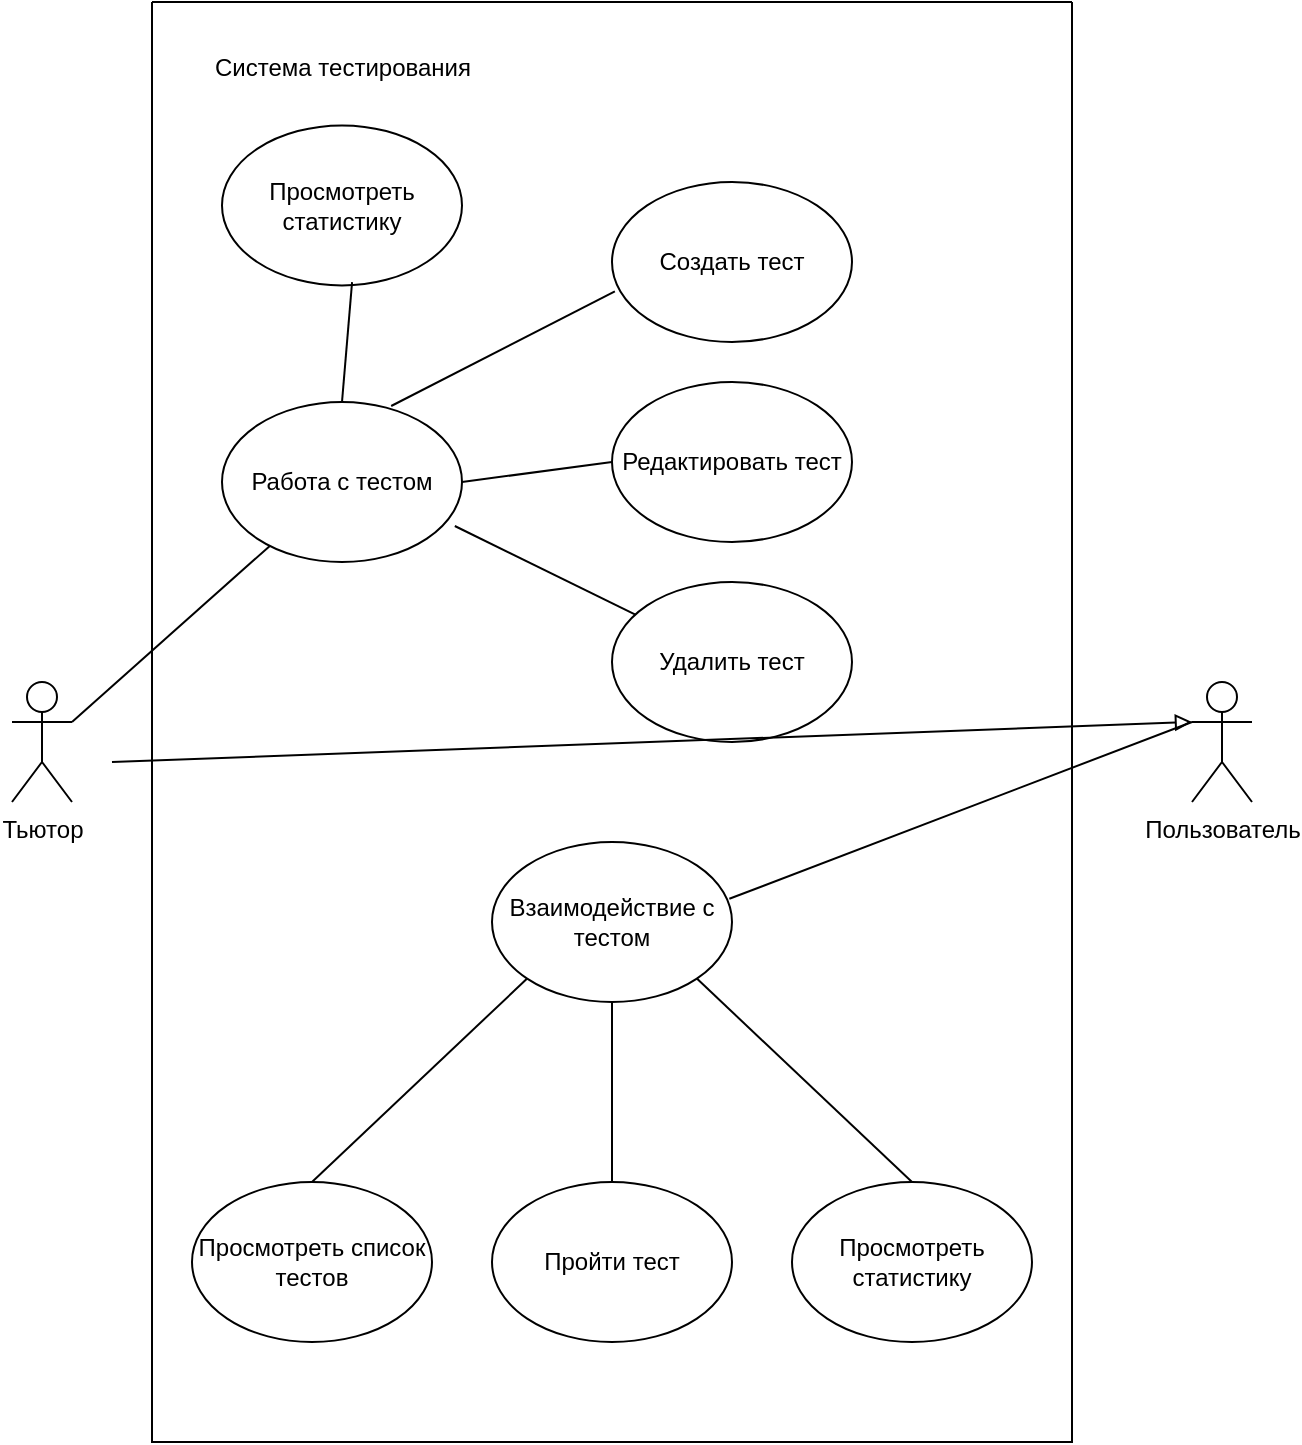 <mxfile version="22.0.4" type="device">
  <diagram name="Страница — 1" id="FOCWOrhnHmGLOFquA8U6">
    <mxGraphModel dx="1304" dy="718" grid="1" gridSize="10" guides="1" tooltips="1" connect="1" arrows="1" fold="1" page="1" pageScale="1" pageWidth="827" pageHeight="1169" math="0" shadow="0">
      <root>
        <mxCell id="0" />
        <mxCell id="1" parent="0" />
        <mxCell id="mvhSTo44je8Wj7MuLDzE-1" value="Тьютор" style="shape=umlActor;verticalLabelPosition=bottom;verticalAlign=top;html=1;outlineConnect=0;" parent="1" vertex="1">
          <mxGeometry x="180" y="540" width="30" height="60" as="geometry" />
        </mxCell>
        <mxCell id="mvhSTo44je8Wj7MuLDzE-4" value="Пользователь" style="shape=umlActor;verticalLabelPosition=bottom;verticalAlign=top;html=1;outlineConnect=0;" parent="1" vertex="1">
          <mxGeometry x="770" y="540" width="30" height="60" as="geometry" />
        </mxCell>
        <mxCell id="mvhSTo44je8Wj7MuLDzE-6" value="" style="swimlane;startSize=0;" parent="1" vertex="1">
          <mxGeometry x="250" y="200" width="460" height="720" as="geometry">
            <mxRectangle x="340" y="200" width="50" height="40" as="alternateBounds" />
          </mxGeometry>
        </mxCell>
        <mxCell id="mvhSTo44je8Wj7MuLDzE-8" value="Пройти тест" style="ellipse;whiteSpace=wrap;html=1;" parent="mvhSTo44je8Wj7MuLDzE-6" vertex="1">
          <mxGeometry x="170" y="590" width="120" height="80" as="geometry" />
        </mxCell>
        <mxCell id="mvhSTo44je8Wj7MuLDzE-9" value="Создать тест" style="ellipse;whiteSpace=wrap;html=1;" parent="mvhSTo44je8Wj7MuLDzE-6" vertex="1">
          <mxGeometry x="230" y="90" width="120" height="80" as="geometry" />
        </mxCell>
        <mxCell id="mvhSTo44je8Wj7MuLDzE-7" value="Система тестирования" style="text;html=1;align=center;verticalAlign=middle;resizable=0;points=[];autosize=1;strokeColor=none;fillColor=none;" parent="mvhSTo44je8Wj7MuLDzE-6" vertex="1">
          <mxGeometry x="20" y="18" width="150" height="30" as="geometry" />
        </mxCell>
        <mxCell id="mvhSTo44je8Wj7MuLDzE-10" value="Редактировать тест" style="ellipse;whiteSpace=wrap;html=1;" parent="mvhSTo44je8Wj7MuLDzE-6" vertex="1">
          <mxGeometry x="230" y="190" width="120" height="80" as="geometry" />
        </mxCell>
        <mxCell id="mvhSTo44je8Wj7MuLDzE-13" value="Удалить тест" style="ellipse;whiteSpace=wrap;html=1;" parent="mvhSTo44je8Wj7MuLDzE-6" vertex="1">
          <mxGeometry x="230" y="290" width="120" height="80" as="geometry" />
        </mxCell>
        <mxCell id="mvhSTo44je8Wj7MuLDzE-14" value="Просмотреть список тестов" style="ellipse;whiteSpace=wrap;html=1;" parent="mvhSTo44je8Wj7MuLDzE-6" vertex="1">
          <mxGeometry x="20" y="590" width="120" height="80" as="geometry" />
        </mxCell>
        <mxCell id="mvhSTo44je8Wj7MuLDzE-15" value="Просмотреть статистику" style="ellipse;whiteSpace=wrap;html=1;" parent="mvhSTo44je8Wj7MuLDzE-6" vertex="1">
          <mxGeometry x="320" y="590" width="120" height="80" as="geometry" />
        </mxCell>
        <mxCell id="MvQgMZ7BI3ZKvnjpF798-9" value="Работа с тестом" style="ellipse;whiteSpace=wrap;html=1;" vertex="1" parent="mvhSTo44je8Wj7MuLDzE-6">
          <mxGeometry x="35" y="200" width="120" height="80" as="geometry" />
        </mxCell>
        <mxCell id="MvQgMZ7BI3ZKvnjpF798-11" value="" style="endArrow=none;html=1;rounded=0;entryX=0.012;entryY=0.684;entryDx=0;entryDy=0;entryPerimeter=0;exitX=0.705;exitY=0.025;exitDx=0;exitDy=0;exitPerimeter=0;" edge="1" parent="mvhSTo44je8Wj7MuLDzE-6" source="MvQgMZ7BI3ZKvnjpF798-9" target="mvhSTo44je8Wj7MuLDzE-9">
          <mxGeometry width="50" height="50" relative="1" as="geometry">
            <mxPoint x="140" y="200" as="sourcePoint" />
            <mxPoint x="190" y="150" as="targetPoint" />
          </mxGeometry>
        </mxCell>
        <mxCell id="MvQgMZ7BI3ZKvnjpF798-12" value="" style="endArrow=none;html=1;rounded=0;entryX=0;entryY=0.5;entryDx=0;entryDy=0;exitX=1;exitY=0.5;exitDx=0;exitDy=0;" edge="1" parent="mvhSTo44je8Wj7MuLDzE-6" source="MvQgMZ7BI3ZKvnjpF798-9" target="mvhSTo44je8Wj7MuLDzE-10">
          <mxGeometry width="50" height="50" relative="1" as="geometry">
            <mxPoint x="130" y="212" as="sourcePoint" />
            <mxPoint x="241" y="155" as="targetPoint" />
          </mxGeometry>
        </mxCell>
        <mxCell id="MvQgMZ7BI3ZKvnjpF798-13" value="" style="endArrow=none;html=1;rounded=0;exitX=0.97;exitY=0.775;exitDx=0;exitDy=0;exitPerimeter=0;" edge="1" parent="mvhSTo44je8Wj7MuLDzE-6" source="MvQgMZ7BI3ZKvnjpF798-9" target="mvhSTo44je8Wj7MuLDzE-13">
          <mxGeometry width="50" height="50" relative="1" as="geometry">
            <mxPoint x="165" y="250" as="sourcePoint" />
            <mxPoint x="240" y="240" as="targetPoint" />
          </mxGeometry>
        </mxCell>
        <mxCell id="MvQgMZ7BI3ZKvnjpF798-14" value="Взаимодействие с тестом" style="ellipse;whiteSpace=wrap;html=1;" vertex="1" parent="mvhSTo44je8Wj7MuLDzE-6">
          <mxGeometry x="170" y="420" width="120" height="80" as="geometry" />
        </mxCell>
        <mxCell id="MvQgMZ7BI3ZKvnjpF798-15" value="" style="endArrow=none;html=1;rounded=0;exitX=0.5;exitY=0;exitDx=0;exitDy=0;entryX=0;entryY=1;entryDx=0;entryDy=0;" edge="1" parent="mvhSTo44je8Wj7MuLDzE-6" source="mvhSTo44je8Wj7MuLDzE-14" target="MvQgMZ7BI3ZKvnjpF798-14">
          <mxGeometry width="50" height="50" relative="1" as="geometry">
            <mxPoint x="70" y="560" as="sourcePoint" />
            <mxPoint x="120" y="510" as="targetPoint" />
          </mxGeometry>
        </mxCell>
        <mxCell id="MvQgMZ7BI3ZKvnjpF798-16" value="" style="endArrow=none;html=1;rounded=0;entryX=0.5;entryY=1;entryDx=0;entryDy=0;" edge="1" parent="mvhSTo44je8Wj7MuLDzE-6" source="mvhSTo44je8Wj7MuLDzE-8" target="MvQgMZ7BI3ZKvnjpF798-14">
          <mxGeometry width="50" height="50" relative="1" as="geometry">
            <mxPoint x="90" y="600" as="sourcePoint" />
            <mxPoint x="198" y="498" as="targetPoint" />
          </mxGeometry>
        </mxCell>
        <mxCell id="MvQgMZ7BI3ZKvnjpF798-17" value="" style="endArrow=none;html=1;rounded=0;entryX=1;entryY=1;entryDx=0;entryDy=0;exitX=0.5;exitY=0;exitDx=0;exitDy=0;" edge="1" parent="mvhSTo44je8Wj7MuLDzE-6" source="mvhSTo44je8Wj7MuLDzE-15" target="MvQgMZ7BI3ZKvnjpF798-14">
          <mxGeometry width="50" height="50" relative="1" as="geometry">
            <mxPoint x="240" y="600" as="sourcePoint" />
            <mxPoint x="240" y="510" as="targetPoint" />
          </mxGeometry>
        </mxCell>
        <mxCell id="MvQgMZ7BI3ZKvnjpF798-21" value="Просмотреть статистику" style="ellipse;whiteSpace=wrap;html=1;" vertex="1" parent="mvhSTo44je8Wj7MuLDzE-6">
          <mxGeometry x="35" y="61.72" width="120" height="80" as="geometry" />
        </mxCell>
        <mxCell id="MvQgMZ7BI3ZKvnjpF798-22" value="" style="endArrow=none;html=1;rounded=0;entryX=0.5;entryY=0;entryDx=0;entryDy=0;exitX=0.542;exitY=0.979;exitDx=0;exitDy=0;exitPerimeter=0;" edge="1" source="MvQgMZ7BI3ZKvnjpF798-21" parent="mvhSTo44je8Wj7MuLDzE-6" target="MvQgMZ7BI3ZKvnjpF798-9">
          <mxGeometry width="50" height="50" relative="1" as="geometry">
            <mxPoint x="-45" y="71.72" as="sourcePoint" />
            <mxPoint x="-13" y="-40.28" as="targetPoint" />
          </mxGeometry>
        </mxCell>
        <mxCell id="mvhSTo44je8Wj7MuLDzE-19" value="" style="endArrow=none;html=1;rounded=0;exitX=1;exitY=0.333;exitDx=0;exitDy=0;exitPerimeter=0;" parent="1" source="mvhSTo44je8Wj7MuLDzE-1" target="MvQgMZ7BI3ZKvnjpF798-9" edge="1">
          <mxGeometry width="50" height="50" relative="1" as="geometry">
            <mxPoint x="230" y="560" as="sourcePoint" />
            <mxPoint x="370" y="340" as="targetPoint" />
          </mxGeometry>
        </mxCell>
        <mxCell id="mvhSTo44je8Wj7MuLDzE-22" value="" style="endArrow=none;html=1;rounded=0;entryX=0;entryY=0.333;entryDx=0;entryDy=0;entryPerimeter=0;exitX=0.989;exitY=0.355;exitDx=0;exitDy=0;exitPerimeter=0;" parent="1" source="MvQgMZ7BI3ZKvnjpF798-14" target="mvhSTo44je8Wj7MuLDzE-4" edge="1">
          <mxGeometry width="50" height="50" relative="1" as="geometry">
            <mxPoint x="640" y="650" as="sourcePoint" />
            <mxPoint x="750" y="580" as="targetPoint" />
          </mxGeometry>
        </mxCell>
        <mxCell id="MvQgMZ7BI3ZKvnjpF798-19" value="" style="endArrow=block;html=1;rounded=0;exitX=1;exitY=0.333;exitDx=0;exitDy=0;exitPerimeter=0;endFill=0;" edge="1" parent="1">
          <mxGeometry width="50" height="50" relative="1" as="geometry">
            <mxPoint x="230" y="580" as="sourcePoint" />
            <mxPoint x="770" y="560" as="targetPoint" />
          </mxGeometry>
        </mxCell>
      </root>
    </mxGraphModel>
  </diagram>
</mxfile>
